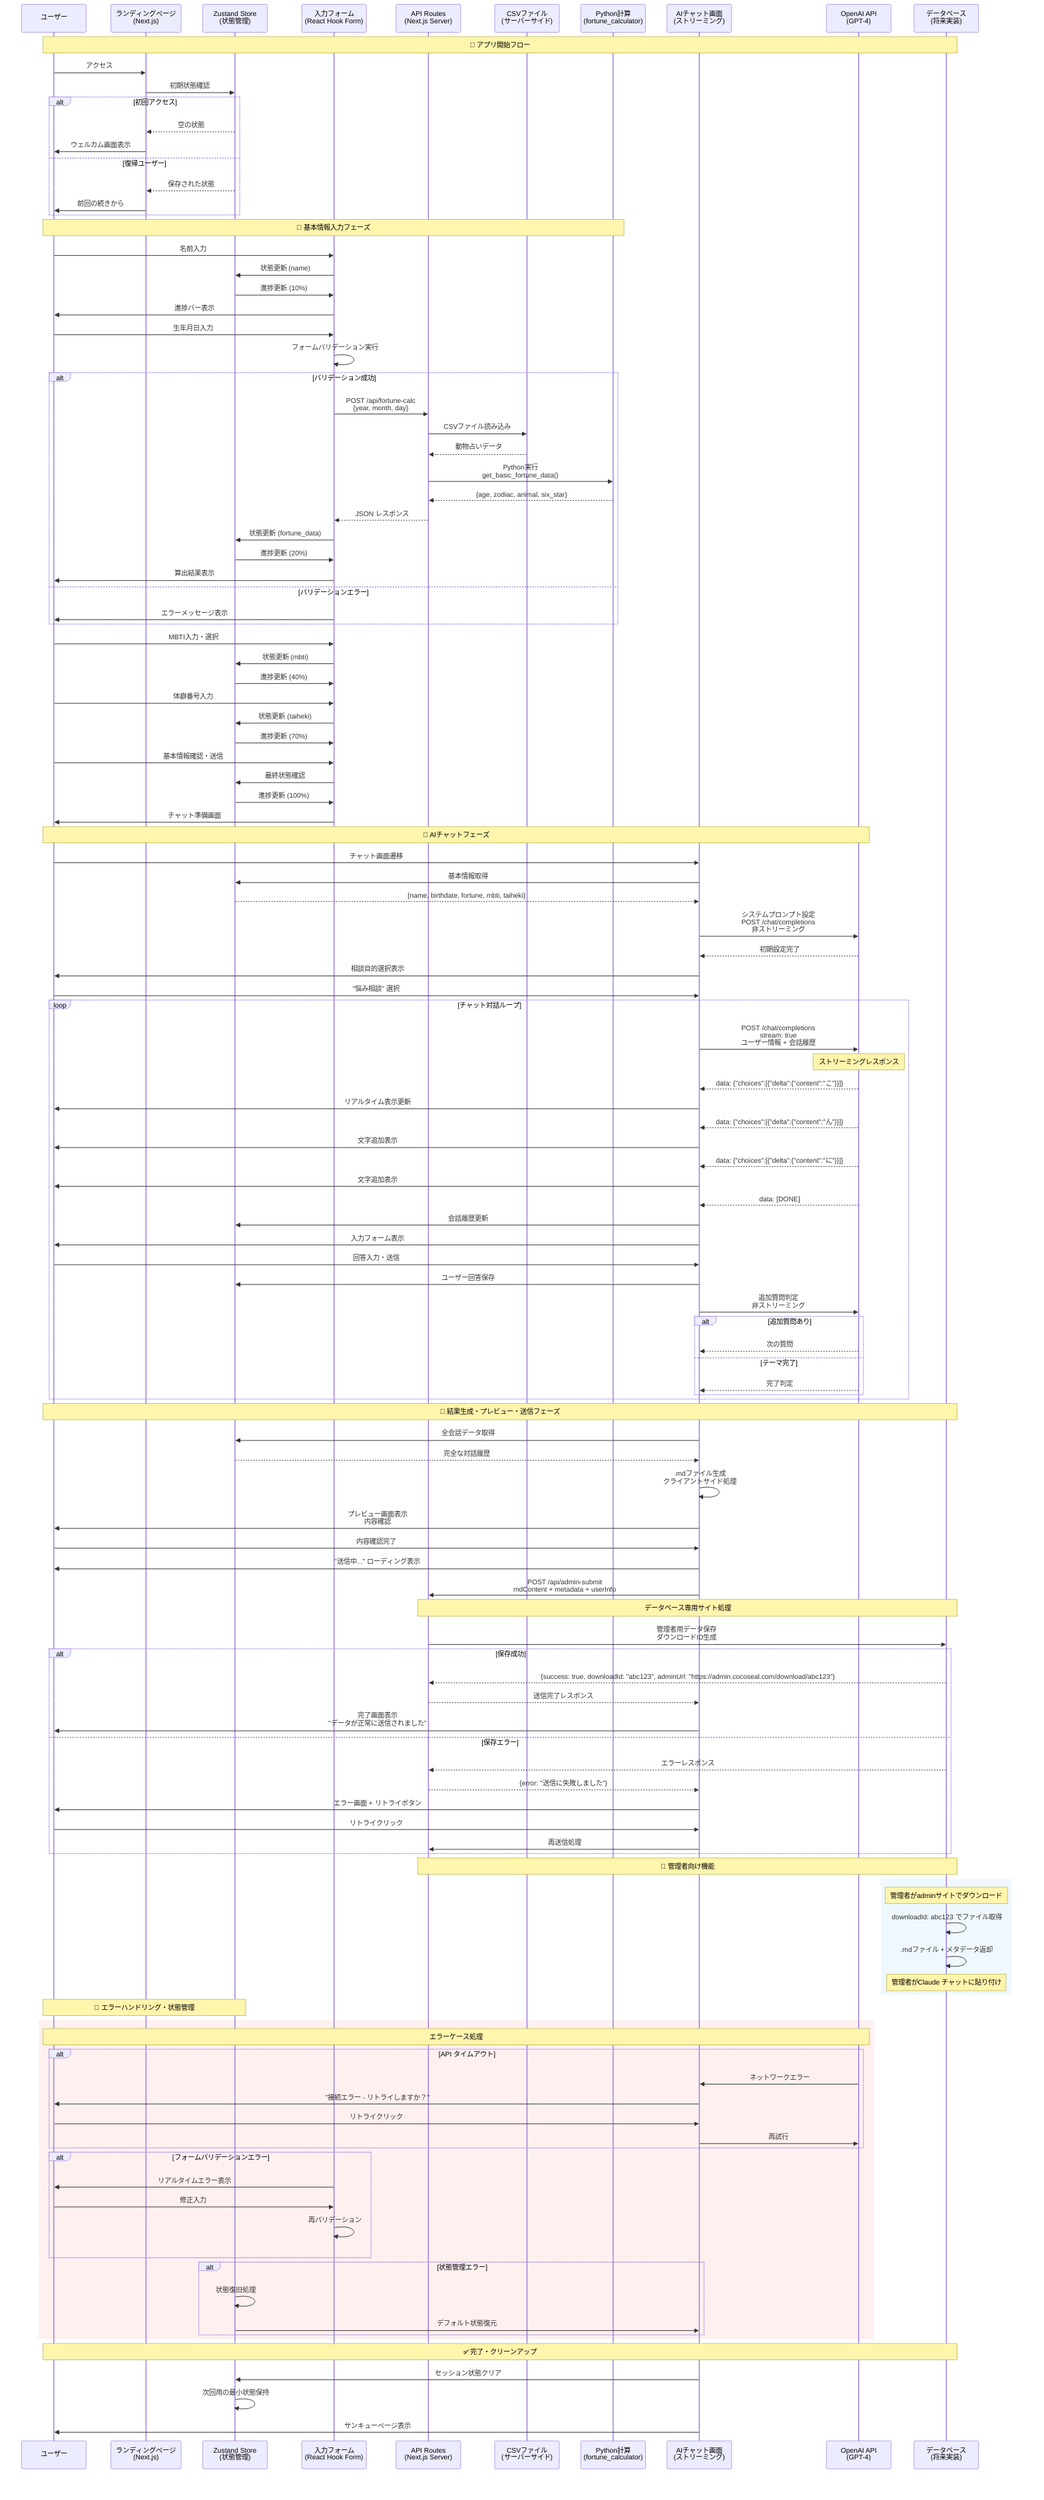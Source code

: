 sequenceDiagram
    participant U as ユーザー
    participant LP as ランディングページ<br/>(Next.js)
    participant Z as Zustand Store<br/>(状態管理)
    participant IF as 入力フォーム<br/>(React Hook Form)
    participant API as API Routes<br/>(Next.js Server)
    participant CSV as CSVファイル<br/>(サーバーサイド)
    participant PY as Python計算<br/>(fortune_calculator)
    participant CHAT as AIチャット画面<br/>(ストリーミング)
    participant OAI as OpenAI API<br/>(GPT-4)
    participant DB as データベース<br/>(将来実装)
    
    Note over U,DB: 🚀 アプリ開始フロー
    
    U->>LP: アクセス
    LP->>Z: 初期状態確認
    alt 初回アクセス
        Z-->>LP: 空の状態
        LP->>U: ウェルカム画面表示
    else 復帰ユーザー
        Z-->>LP: 保存された状態
        LP->>U: 前回の続きから
    end
    
    Note over U,PY: 📝 基本情報入力フェーズ
    
    U->>IF: 名前入力
    IF->>Z: 状態更新 (name)
    Z->>IF: 進捗更新 (10%)
    IF->>U: 進捗バー表示
    
    U->>IF: 生年月日入力
    IF->>IF: フォームバリデーション実行
    alt バリデーション成功
        IF->>API: POST /api/fortune-calc<br/>{year, month, day}
        API->>CSV: CSVファイル読み込み
        CSV-->>API: 動物占いデータ
        API->>PY: Python実行<br/>get_basic_fortune_data()
        PY-->>API: {age, zodiac, animal, six_star}
        API-->>IF: JSON レスポンス
        IF->>Z: 状態更新 (fortune_data)
        Z->>IF: 進捗更新 (20%)
        IF->>U: 算出結果表示
    else バリデーションエラー
        IF->>U: エラーメッセージ表示
    end
    
    U->>IF: MBTI入力・選択
    IF->>Z: 状態更新 (mbti)
    Z->>IF: 進捗更新 (40%)
    
    U->>IF: 体癖番号入力
    IF->>Z: 状態更新 (taiheki)
    Z->>IF: 進捗更新 (70%)
    
    U->>IF: 基本情報確認・送信
    IF->>Z: 最終状態確認
    Z->>IF: 進捗更新 (100%)
    IF->>U: チャット準備画面
    
    Note over U,OAI: 💬 AIチャットフェーズ
    
    U->>CHAT: チャット画面遷移
    CHAT->>Z: 基本情報取得
    Z-->>CHAT: {name, birthdate, fortune, mbti, taiheki}
    
    CHAT->>OAI: システムプロンプト設定<br/>POST /chat/completions<br/>非ストリーミング
    OAI-->>CHAT: 初期設定完了
    
    CHAT->>U: 相談目的選択表示
    U->>CHAT: "悩み相談" 選択
    
    loop チャット対話ループ
        CHAT->>OAI: POST /chat/completions<br/>stream: true<br/>ユーザー情報 + 会話履歴
        
        Note over OAI: ストリーミングレスポンス
        
        OAI-->>CHAT: data: {"choices":[{"delta":{"content":"こ"}}]}
        CHAT->>U: リアルタイム表示更新
        OAI-->>CHAT: data: {"choices":[{"delta":{"content":"ん"}}]}
        CHAT->>U: 文字追加表示
        OAI-->>CHAT: data: {"choices":[{"delta":{"content":"に"}}]}
        CHAT->>U: 文字追加表示
        OAI-->>CHAT: data: [DONE]
        
        CHAT->>Z: 会話履歴更新
        CHAT->>U: 入力フォーム表示
        
        U->>CHAT: 回答入力・送信
        CHAT->>Z: ユーザー回答保存
        
        CHAT->>OAI: 追加質問判定<br/>非ストリーミング
        alt 追加質問あり
            OAI-->>CHAT: 次の質問
        else テーマ完了
            OAI-->>CHAT: 完了判定
        end
    end
    
    Note over U,DB: 📄 結果生成・プレビュー・送信フェーズ
    
    CHAT->>Z: 全会話データ取得
    Z-->>CHAT: 完全な対話履歴
    
    CHAT->>CHAT: .mdファイル生成<br/>クライアントサイド処理
    CHAT->>U: プレビュー画面表示<br/>内容確認
    
    U->>CHAT: 内容確認完了
    CHAT->>U: "送信中..." ローディング表示
    
    CHAT->>API: POST /api/admin-submit<br/>mdContent + metadata + userInfo
    Note over API,DB: データベース専用サイト処理
    
    API->>DB: 管理者用データ保存<br/>ダウンロードID生成
    alt 保存成功
        DB-->>API: {success: true, downloadId: "abc123", adminUrl: "https://admin.cocoseal.com/download/abc123"}
        API-->>CHAT: 送信完了レスポンス
        CHAT->>U: 完了画面表示<br/>"データが正常に送信されました"
    else 保存エラー
        DB-->>API: エラーレスポンス
        API-->>CHAT: {error: "送信に失敗しました"}
        CHAT->>U: エラー画面 + リトライボタン
        U->>CHAT: リトライクリック
        CHAT->>API: 再送信処理
    end
    
    Note over API,DB: 🔧 管理者向け機能
    rect rgb(240,248,255)
        Note over DB: 管理者がadminサイトでダウンロード
        DB->>DB: downloadId: abc123 でファイル取得
        DB->>DB: .mdファイル + メタデータ返却
        Note over DB: 管理者がClaude チャットに貼り付け
    end
    
    Note over U,Z: 🔄 エラーハンドリング・状態管理
    
    rect rgb(255,240,240)
        Note over U,OAI: エラーケース処理
        
        alt API タイムアウト
            OAI->>CHAT: ネットワークエラー
            CHAT->>U: "接続エラー - リトライしますか？"
            U->>CHAT: リトライクリック
            CHAT->>OAI: 再試行
        end
        
        alt フォームバリデーションエラー
            IF->>U: リアルタイムエラー表示
            U->>IF: 修正入力
            IF->>IF: 再バリデーション
        end
        
        alt 状態管理エラー
            Z->>Z: 状態復旧処理
            Z->>CHAT: デフォルト状態復元
        end
    end
    
    Note over U,DB: ✅ 完了・クリーンアップ
    
    CHAT->>Z: セッション状態クリア
    Z->>Z: 次回用の最小状態保持
    CHAT->>U: サンキューページ表示